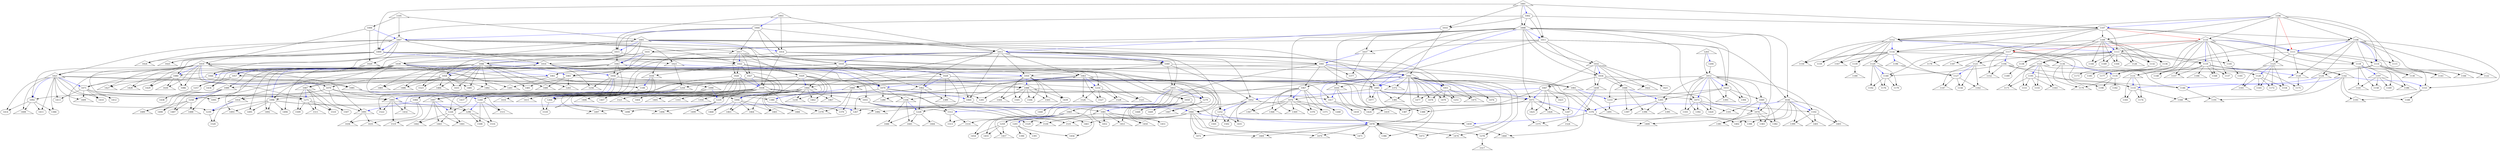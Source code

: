 digraph {
0 [label = 1001, shape = triangle];
1 [label = 1002, shape = ellipse];
2 [label = 1003, shape = triangle];
3 [label = 1004, shape = ellipse];
4 [label = 1005, shape = triangle];
5 [label = 1006, shape = ellipse];
6 [label = 1007, shape = triangle];
7 [label = 1008, shape = triangle];
8 [label = 1009, shape = ellipse];
9 [label = 1010, shape = ellipse];
10 [label = 1011, shape = ellipse];
11 [label = 1012, shape = triangle];
12 [label = 1013, shape = triangle];
13 [label = 1014, shape = ellipse];
14 [label = 1015, shape = ellipse];
15 [label = 1016, shape = triangle];
16 [label = 1017, shape = triangle];
17 [label = 1018, shape = ellipse];
18 [label = 1019, shape = triangle];
19 [label = 1020, shape = triangle];
20 [label = 1021, shape = triangle];
21 [label = 1022, shape = ellipse];
22 [label = 1023, shape = triangle];
23 [label = 1024, shape = triangle];
24 [label = 1025, shape = triangle];
25 [label = 1026, shape = ellipse];
26 [label = 1027, shape = ellipse];
27 [label = 1028, shape = ellipse];
28 [label = 1029, shape = ellipse];
29 [label = 1030, shape = triangle];
30 [label = 1031, shape = ellipse];
31 [label = 1032, shape = triangle];
32 [label = 1033, shape = ellipse];
33 [label = 1034, shape = ellipse];
34 [label = 1035, shape = triangle];
35 [label = 1036, shape = triangle];
36 [label = 1037, shape = triangle];
37 [label = 1038, shape = triangle];
38 [label = 1039, shape = triangle];
39 [label = 1040, shape = ellipse];
40 [label = 1041, shape = ellipse];
41 [label = 1042, shape = triangle];
42 [label = 1043, shape = triangle];
43 [label = 1044, shape = ellipse];
44 [label = 1045, shape = ellipse];
45 [label = 1046, shape = triangle];
46 [label = 1047, shape = ellipse];
47 [label = 1048, shape = triangle];
48 [label = 1049, shape = ellipse];
49 [label = 1050, shape = ellipse];
50 [label = 1051, shape = ellipse];
51 [label = 1052, shape = triangle];
52 [label = 1053, shape = triangle];
53 [label = 1054, shape = triangle];
54 [label = 1055, shape = ellipse];
55 [label = 1056, shape = ellipse];
56 [label = 1057, shape = ellipse];
57 [label = 1058, shape = ellipse];
58 [label = 1059, shape = ellipse];
59 [label = 1060, shape = ellipse];
60 [label = 1061, shape = ellipse];
61 [label = 1062, shape = triangle];
62 [label = 1063, shape = triangle];
63 [label = 1064, shape = triangle];
64 [label = 1065, shape = ellipse];
65 [label = 1066, shape = triangle];
66 [label = 1067, shape = ellipse];
67 [label = 1068, shape = triangle];
68 [label = 1069, shape = triangle];
69 [label = 1070, shape = ellipse];
70 [label = 1071, shape = ellipse];
71 [label = 1073, shape = ellipse];
72 [label = 1074, shape = triangle];
73 [label = 1075, shape = triangle];
74 [label = 1076, shape = triangle];
75 [label = 1077, shape = ellipse];
76 [label = 1078, shape = ellipse];
77 [label = 1079, shape = ellipse];
78 [label = 1080, shape = ellipse];
79 [label = 1081, shape = triangle];
80 [label = 1082, shape = triangle];
81 [label = 1083, shape = triangle];
82 [label = 1084, shape = ellipse];
83 [label = 1085, shape = triangle];
84 [label = 1086, shape = ellipse];
85 [label = 1087, shape = triangle];
86 [label = 1088, shape = triangle];
87 [label = 1089, shape = triangle];
88 [label = 1090, shape = triangle];
89 [label = 1091, shape = triangle];
90 [label = 1092, shape = ellipse];
91 [label = 1093, shape = triangle];
92 [label = 1094, shape = ellipse];
93 [label = 1095, shape = ellipse];
94 [label = 1096, shape = ellipse];
95 [label = 1097, shape = triangle];
96 [label = 1100, shape = ellipse];
97 [label = 1101, shape = triangle];
98 [label = 1102, shape = ellipse];
99 [label = 1103, shape = ellipse];
100 [label = 1104, shape = triangle];
101 [label = 1105, shape = triangle];
102 [label = 1106, shape = triangle];
103 [label = 1107, shape = ellipse];
104 [label = 1108, shape = triangle];
105 [label = 1109, shape = triangle];
106 [label = 1110, shape = triangle];
107 [label = 1111, shape = ellipse];
108 [label = 1112, shape = triangle];
109 [label = 1113, shape = ellipse];
110 [label = 1114, shape = ellipse];
111 [label = 1115, shape = ellipse];
112 [label = 1116, shape = ellipse];
113 [label = 1117, shape = ellipse];
114 [label = 1118, shape = ellipse];
115 [label = 1119, shape = ellipse];
116 [label = 1120, shape = triangle];
117 [label = 1121, shape = triangle];
118 [label = 1122, shape = triangle];
119 [label = 1123, shape = triangle];
120 [label = 1124, shape = triangle];
121 [label = 1125, shape = triangle];
122 [label = 1126, shape = triangle];
123 [label = 1127, shape = ellipse];
124 [label = 1128, shape = ellipse];
125 [label = 1129, shape = triangle];
126 [label = 1130, shape = triangle];
127 [label = 1131, shape = triangle];
128 [label = 1132, shape = ellipse];
129 [label = 1133, shape = ellipse];
130 [label = 1134, shape = triangle];
131 [label = 1135, shape = ellipse];
132 [label = 1136, shape = ellipse];
133 [label = 1137, shape = ellipse];
134 [label = 1138, shape = ellipse];
135 [label = 1139, shape = ellipse];
136 [label = 1140, shape = ellipse];
137 [label = 1141, shape = triangle];
138 [label = 1142, shape = triangle];
139 [label = 1143, shape = triangle];
140 [label = 1144, shape = ellipse];
141 [label = 1145, shape = ellipse];
142 [label = 1146, shape = ellipse];
143 [label = 1147, shape = triangle];
144 [label = 1148, shape = ellipse];
145 [label = 1149, shape = ellipse];
146 [label = 1150, shape = triangle];
147 [label = 1151, shape = ellipse];
148 [label = 1152, shape = triangle];
149 [label = 1153, shape = ellipse];
150 [label = 1154, shape = ellipse];
151 [label = 1155, shape = ellipse];
152 [label = 1156, shape = ellipse];
153 [label = 1157, shape = triangle];
154 [label = 1158, shape = ellipse];
155 [label = 1159, shape = ellipse];
156 [label = 1160, shape = triangle];
157 [label = 1161, shape = triangle];
158 [label = 1162, shape = triangle];
159 [label = 1163, shape = triangle];
160 [label = 1164, shape = ellipse];
161 [label = 1165, shape = ellipse];
162 [label = 1166, shape = triangle];
163 [label = 1167, shape = triangle];
164 [label = 1168, shape = ellipse];
165 [label = 1169, shape = ellipse];
166 [label = 1170, shape = triangle];
167 [label = 1171, shape = triangle];
168 [label = 1172, shape = ellipse];
169 [label = 1173, shape = ellipse];
170 [label = 1174, shape = ellipse];
171 [label = 1175, shape = ellipse];
172 [label = 1176, shape = ellipse];
173 [label = 1177, shape = ellipse];
174 [label = 1178, shape = triangle];
175 [label = 1179, shape = ellipse];
176 [label = 1180, shape = triangle];
177 [label = 1181, shape = ellipse];
178 [label = 1182, shape = ellipse];
179 [label = 1183, shape = ellipse];
180 [label = 1184, shape = triangle];
181 [label = 1185, shape = ellipse];
182 [label = 1186, shape = triangle];
183 [label = 1187, shape = triangle];
184 [label = 1188, shape = ellipse];
185 [label = 1189, shape = ellipse];
186 [label = 1190, shape = ellipse];
187 [label = 1191, shape = triangle];
188 [label = 1192, shape = ellipse];
189 [label = 1193, shape = triangle];
190 [label = 1194, shape = triangle];
191 [label = 1195, shape = ellipse];
192 [label = 1196, shape = triangle];
193 [label = 1197, shape = triangle];
194 [label = 1201, shape = ellipse];
195 [label = 1203, shape = triangle];
196 [label = 1204, shape = ellipse];
197 [label = 1205, shape = ellipse];
198 [label = 1216, shape = ellipse];
199 [label = 1226, shape = ellipse];
200 [label = 1228, shape = ellipse];
201 [label = 1229, shape = ellipse];
202 [label = 1230, shape = triangle];
203 [label = 1233, shape = ellipse];
204 [label = 1239, shape = ellipse];
205 [label = 1240, shape = ellipse];
206 [label = 1247, shape = ellipse];
207 [label = 1250, shape = triangle];
208 [label = 1251, shape = ellipse];
209 [label = 1252, shape = ellipse];
210 [label = 1256, shape = triangle];
211 [label = 1257, shape = ellipse];
212 [label = 1258, shape = ellipse];
213 [label = 1259, shape = ellipse];
214 [label = 1261, shape = triangle];
215 [label = 1264, shape = ellipse];
216 [label = 1265, shape = triangle];
217 [label = 1267, shape = ellipse];
218 [label = 1268, shape = ellipse];
219 [label = 1271, shape = ellipse];
220 [label = 1278, shape = ellipse];
221 [label = 1279, shape = ellipse];
222 [label = 1280, shape = triangle];
223 [label = 1281, shape = ellipse];
224 [label = 1296, shape = triangle];
225 [label = 1354, shape = triangle];
226 [label = 1355, shape = triangle];
227 [label = 1367, shape = triangle];
228 [label = 1368, shape = triangle];
229 [label = 1369, shape = triangle];
230 [label = 1370, shape = ellipse];
231 [label = 1371, shape = ellipse];
232 [label = 1372, shape = triangle];
233 [label = 1375, shape = triangle];
234 [label = 1376, shape = ellipse];
235 [label = 1377, shape = ellipse];
236 [label = 1378, shape = triangle];
237 [label = 1379, shape = ellipse];
238 [label = 1380, shape = ellipse];
239 [label = 1381, shape = triangle];
240 [label = 1382, shape = ellipse];
241 [label = 1383, shape = ellipse];
242 [label = 1384, shape = ellipse];
243 [label = 1385, shape = triangle];
244 [label = 1386, shape = ellipse];
245 [label = 1387, shape = ellipse];
246 [label = 1388, shape = ellipse];
247 [label = 1389, shape = triangle];
248 [label = 1390, shape = ellipse];
249 [label = 1391, shape = ellipse];
250 [label = 1392, shape = ellipse];
251 [label = 1393, shape = triangle];
252 [label = 1394, shape = ellipse];
253 [label = 1395, shape = triangle];
254 [label = 1396, shape = triangle];
255 [label = 1397, shape = ellipse];
256 [label = 1398, shape = ellipse];
257 [label = 1399, shape = triangle];
258 [label = 1400, shape = triangle];
259 [label = 1401, shape = triangle];
260 [label = 1402, shape = ellipse];
261 [label = 1403, shape = triangle];
262 [label = 1404, shape = ellipse];
263 [label = 1405, shape = triangle];
264 [label = 1406, shape = triangle];
265 [label = 1407, shape = ellipse];
266 [label = 1408, shape = triangle];
267 [label = 1409, shape = triangle];
268 [label = 1410, shape = ellipse];
269 [label = 1411, shape = ellipse];
270 [label = 1412, shape = ellipse];
271 [label = 1413, shape = ellipse];
272 [label = 1414, shape = ellipse];
273 [label = 1415, shape = triangle];
274 [label = 1416, shape = triangle];
275 [label = 1417, shape = ellipse];
276 [label = 1418, shape = ellipse];
277 [label = 1419, shape = triangle];
278 [label = 1420, shape = ellipse];
279 [label = 1421, shape = ellipse];
280 [label = 1422, shape = triangle];
281 [label = 1423, shape = ellipse];
282 [label = 1424, shape = ellipse];
283 [label = 1425, shape = ellipse];
284 [label = 1426, shape = triangle];
285 [label = 1427, shape = triangle];
286 [label = 1428, shape = triangle];
287 [label = 1429, shape = ellipse];
288 [label = 1430, shape = triangle];
289 [label = 1431, shape = ellipse];
290 [label = 1432, shape = triangle];
291 [label = 1433, shape = ellipse];
292 [label = 1434, shape = ellipse];
293 [label = 1435, shape = triangle];
294 [label = 1436, shape = triangle];
295 [label = 1437, shape = ellipse];
296 [label = 1438, shape = ellipse];
297 [label = 1439, shape = ellipse];
298 [label = 1440, shape = ellipse];
299 [label = 1441, shape = triangle];
300 [label = 1442, shape = triangle];
301 [label = 1443, shape = triangle];
302 [label = 1444, shape = triangle];
303 [label = 1445, shape = triangle];
304 [label = 1446, shape = triangle];
305 [label = 1447, shape = triangle];
306 [label = 1448, shape = ellipse];
307 [label = 1449, shape = ellipse];
308 [label = 1450, shape = triangle];
309 [label = 1451, shape = ellipse];
310 [label = 1452, shape = ellipse];
311 [label = 1453, shape = triangle];
312 [label = 1454, shape = ellipse];
313 [label = 1455, shape = ellipse];
314 [label = 1456, shape = ellipse];
315 [label = 1457, shape = triangle];
316 [label = 1458, shape = triangle];
317 [label = 1459, shape = ellipse];
318 [label = 1460, shape = triangle];
319 [label = 1461, shape = ellipse];
320 [label = 1462, shape = ellipse];
321 [label = 1463, shape = triangle];
322 [label = 1464, shape = triangle];
323 [label = 1465, shape = triangle];
324 [label = 1466, shape = triangle];
325 [label = 1467, shape = triangle];
326 [label = 1468, shape = ellipse];
327 [label = 1469, shape = triangle];
328 [label = 1470, shape = triangle];
329 [label = 1471, shape = ellipse];
330 [label = 1472, shape = ellipse];
331 [label = 1473, shape = ellipse];
332 [label = 1474, shape = triangle];
333 [label = 1475, shape = triangle];
334 [label = 1476, shape = ellipse];
335 [label = 1477, shape = ellipse];
336 [label = 1478, shape = ellipse];
337 [label = 1479, shape = ellipse];
338 [label = 1480, shape = triangle];
339 [label = 1481, shape = ellipse];
340 [label = 1482, shape = triangle];
341 [label = 1483, shape = triangle];
342 [label = 1484, shape = triangle];
343 [label = 1485, shape = ellipse];
344 [label = 1486, shape = triangle];
345 [label = 1487, shape = ellipse];
346 [label = 1488, shape = triangle];
347 [label = 1489, shape = triangle];
348 [label = 1490, shape = ellipse];
349 [label = 1491, shape = triangle];
350 [label = 1492, shape = triangle];
351 [label = 1493, shape = triangle];
352 [label = 1494, shape = ellipse];
353 [label = 1495, shape = ellipse];
354 [label = 1496, shape = triangle];
355 [label = 1497, shape = triangle];
356 [label = 1498, shape = ellipse];
357 [label = 1499, shape = triangle];
358 [label = 1501, shape = ellipse];
359 [label = 1502, shape = ellipse];
360 [label = 1503, shape = triangle];
361 [label = 1504, shape = triangle];
362 [label = 1505, shape = ellipse];
363 [label = 1506, shape = ellipse];
364 [label = 1507, shape = ellipse];
365 [label = 1508, shape = ellipse];
366 [label = 1509, shape = ellipse];
367 [label = 1510, shape = ellipse];
368 [label = 1511, shape = triangle];
369 [label = 1512, shape = ellipse];
370 [label = 1513, shape = ellipse];
371 [label = 1514, shape = triangle];
372 [label = 1515, shape = triangle];
373 [label = 1516, shape = ellipse];
374 [label = 1517, shape = triangle];
375 [label = 1518, shape = ellipse];
376 [label = 1519, shape = triangle];
377 [label = 1520, shape = ellipse];
378 [label = 1521, shape = triangle];
379 [label = 1522, shape = ellipse];
380 [label = 1523, shape = ellipse];
381 [label = 1524, shape = triangle];
382 [label = 1525, shape = triangle];
383 [label = 1526, shape = triangle];
384 [label = 1527, shape = ellipse];
385 [label = 1528, shape = triangle];
386 [label = 1529, shape = ellipse];
387 [label = 1530, shape = triangle];
388 [label = 1531, shape = triangle];
0->1[color = blue];
0->7;
0->8;
0->9;
0->10;
0->103;
1->7;
1->8;
1->9;
1->10;
1->103;
2->3[color = blue];
2->12;
2->13;
2->14;
3->6[color = blue];
3->12;
3->13;
3->14;
3->15;
3->16;
3->17;
4->13[color = blue];
4->14[color = blue];
4->37;
4->38;
4->39;
4->40;
4->42;
4->43;
4->44;
4->45;
5->6[color = blue];
5->18;
5->19;
6->8[color = blue];
6->15;
6->16;
6->17;
6->18;
6->19;
6->20;
6->21;
6->22;
6->23;
6->24;
7->10[color = blue];
7->30;
7->31;
7->32;
7->33;
7->34;
7->35;
7->36;
7->44[color = blue];
7->71;
7->72;
7->73;
7->74;
7->75;
7->76;
8->15[color = blue];
8->20;
8->21;
8->22;
8->23;
8->24;
8->77;
8->78;
9->12[color = blue];
9->41;
10->30;
10->31;
10->32;
10->33;
10->34;
10->35;
10->36;
11->32[color = blue];
11->48;
11->71[color = blue];
11->97;
11->98;
11->99;
11->197;
11->203;
11->250;
11->251;
11->252;
11->278;
12->17[color = blue];
12->39[color = blue];
12->41;
12->49;
12->50;
12->51;
12->52;
12->59;
12->60;
12->61;
12->62;
12->63;
12->64;
12->65;
12->205;
13->37;
13->38;
13->39;
13->40;
14->42;
14->43;
14->44;
14->45;
15->43[color = blue];
15->55[color = blue];
15->69;
15->70;
15->77;
15->78;
15->198;
15->209;
15->210;
16->21[color = blue];
16->25;
16->26;
16->27;
16->28;
16->29;
17->59;
17->60;
17->61;
17->62;
17->63;
17->64;
17->65;
18->69[color = blue];
18->78[color = blue];
18->83;
18->84;
18->89;
18->90;
18->91;
18->92;
18->93;
18->285;
18->286;
18->287;
18->288;
19->56[color = blue];
19->96;
19->211;
19->292;
20->70[color = blue];
20->90[color = blue];
20->219;
20->238;
20->242;
20->266;
20->267;
20->268;
20->269;
20->270;
20->271;
20->272;
21->25;
21->26;
21->27;
21->28;
21->29;
22->49[color = blue];
22->207;
25->37[color = blue];
25->54;
25->199;
25->262;
25->263;
25->264;
25->265;
25->378;
26->37[color = blue];
26->53;
26->225;
26->226;
27->61[color = blue];
27->73[color = blue];
27->82;
27->200;
27->245;
27->246;
27->247;
28->63[color = blue];
28->201;
28->202;
28->215;
28->320;
28->325;
29->96[color = blue];
29->273;
29->274;
30->42[color = blue];
30->55;
30->56;
30->57;
30->58;
31->33[color = blue];
31->46;
31->47;
31->279;
31->280;
31->316;
32->48;
32->197;
32->203;
32->251;
32->252;
33->46;
33->47;
33->279;
33->280;
33->316;
34->275[color = blue];
34->276;
34->277;
35->98[color = blue];
35->234[color = blue];
35->256;
35->257;
35->258;
35->259;
35->260;
35->261;
36->40[color = blue];
36->235;
37->53;
37->54;
37->59[color = blue];
37->79;
37->80;
37->199;
37->225;
37->226;
37->262;
37->263;
37->264;
37->265;
37->378;
38->60[color = blue];
38->85;
38->86;
38->87;
38->88;
38->94[color = blue];
38->204;
38->214;
38->224;
38->350;
38->351;
38->352;
38->353;
38->369;
39->49;
39->50;
39->51;
39->52;
39->205;
40->41[color = blue];
40->66;
40->67;
40->68;
40->232;
40->234;
40->235;
41->44[color = blue];
41->50[color = blue];
41->66;
41->67;
41->68;
41->76[color = blue];
41->208;
41->220;
41->232;
41->234;
41->243;
41->244;
41->331;
41->332;
41->333;
41->334;
41->335;
41->336;
41->337;
42->55;
42->56;
42->57;
42->58;
42->77[color = blue];
42->94;
42->95;
43->69;
43->70;
44->71;
44->72;
44->73;
44->74;
44->75;
44->76;
44->243;
45->57[color = blue];
45->64[color = blue];
45->81;
45->212;
45->216;
45->291;
45->338;
45->339;
45->340;
45->341;
45->342;
45->343;
45->344;
45->380;
46->51[color = blue];
46->73[color = blue];
46->206;
46->281;
46->282;
46->283;
46->284;
47->197[color = blue];
47->254;
47->255;
48->72[color = blue];
48->239;
48->240;
48->241;
49->86[color = blue];
49->207;
49->275;
49->297;
49->360;
49->361;
49->362;
49->363;
50->208;
50->333;
50->334;
50->335;
50->336;
50->337;
51->209[color = blue];
51->282;
51->289;
51->358;
51->359;
52->221[color = blue];
52->305;
52->306;
52->369[color = blue];
52->370;
52->371;
53->204[color = blue];
53->377;
54->65[color = blue];
54->319;
54->386;
54->387;
54->388;
55->91[color = blue];
55->198;
55->209;
55->210;
55->290;
55->379;
56->96;
56->211;
56->292;
57->212;
57->291;
57->340;
57->341;
57->342;
57->343;
57->344;
57->380;
58->79[color = blue];
58->213;
58->308;
58->309;
58->310;
58->311;
58->317;
59->79;
59->80;
60->85;
60->86;
60->87;
60->88;
60->214;
61->82;
61->200;
61->247;
62->77[color = blue];
62->100;
62->198[color = blue];
62->221;
62->222;
62->223;
62->382;
62->383;
62->384;
62->385;
63->92[color = blue];
63->201;
63->202;
63->215;
63->320;
63->321;
63->322;
63->323;
63->324;
63->325;
63->326;
64->81;
64->216;
64->338;
64->339;
65->76[color = blue];
65->319;
65->327;
65->328;
65->329;
65->330;
65->386;
65->387;
65->388;
66->74[color = blue];
66->217;
66->218;
66->227;
66->228;
66->229;
66->230;
66->231;
67->236;
67->237;
67->238[color = blue];
68->194[color = blue];
68->213[color = blue];
68->312;
68->313;
68->314;
68->315;
69->89;
69->90;
69->91;
69->92;
69->93;
70->219;
70->238;
70->267;
70->268;
70->270;
70->271;
71->97;
71->98;
71->99;
71->250;
71->278;
72->239;
72->240;
72->241;
73->206;
73->233;
73->234[color = blue];
73->245;
73->246;
73->283;
73->284;
74->217;
74->218;
74->227;
74->228;
74->229;
74->230;
74->231;
76->220;
76->244;
76->327;
76->328;
76->329;
76->330;
76->331;
76->332;
77->94;
77->95;
77->100;
77->221;
77->222;
77->223;
78->83;
78->84;
78->285;
78->286;
78->287;
78->288;
79->213;
79->308;
79->309;
79->310;
79->311;
79->317;
81->203[color = blue];
81->349;
82->89[color = blue];
82->293;
82->294;
83->205[color = blue];
83->372;
85->219[color = blue];
85->364;
85->366;
85->367;
85->368;
86->275;
86->297;
86->360;
86->361;
86->362;
86->363;
87->212[color = blue];
87->345;
87->346;
87->347;
87->348;
88->201[color = blue];
88->354;
88->355;
88->356;
89->293;
89->294;
90->242;
90->266;
90->269;
90->272;
91->217[color = blue];
91->290;
91->376;
91->379;
92->321;
92->322;
92->323;
92->324;
92->326;
94->204;
94->224;
94->350;
94->351;
94->352;
94->353;
94->369;
95->199[color = blue];
95->299;
95->300;
95->301;
96->273;
96->274;
98->257;
98->259;
98->261;
100->200[color = blue];
100->303;
100->304;
101->4;
101->5;
101->6;
102->103[color = blue];
102->104;
102->105;
102->106;
102->107[color = red];
102->108;
102->110;
102->111;
102->121;
103->104;
103->105;
103->106[color = red];
103->107;
103->108;
103->109;
103->112;
103->113;
104->107[color = blue];
104->110[color = blue];
104->116;
104->118;
104->120;
104->126;
104->131;
104->139;
104->149;
104->162;
105->109[color = blue];
105->117;
105->119;
105->122;
105->128;
105->132;
105->134;
105->140;
105->145;
105->160;
106->107[color = blue];
106->109;
106->112;
106->113[color = red];
106->114;
106->115[color = blue];
106->127;
106->133;
106->138;
106->141;
106->144;
106->153;
106->164;
107->110;
107->111;
107->114;
107->116;
107->121;
107->127;
108->109[color = blue];
108->112[color = blue];
108->115;
108->125;
108->130;
108->135;
108->146;
108->155;
108->163;
109->115;
109->117;
109->119;
109->122;
109->128;
109->132;
109->134;
109->140;
109->145;
109->160;
110->118;
110->120;
110->126;
110->131;
110->139;
110->149;
110->162;
112->123;
112->125;
112->130;
112->135;
112->146;
112->155;
112->163;
112->192[color = blue];
113->124;
113->129;
113->136;
113->141;
113->148;
113->174;
113->183;
113->190[color = blue];
114->137;
114->154;
114->165;
114->182;
114->193[color = blue];
115->116[color = blue];
115->133;
115->138;
115->144;
115->153;
115->164;
115->171;
115->180;
116->171;
117->123[color = blue];
117->143;
117->152;
117->158;
119->142;
119->147;
119->151;
119->159;
119->167;
119->191[color = blue];
120->129[color = blue];
120->156;
121->124[color = blue];
121->150;
121->157;
121->161;
121->168;
123->143;
123->152;
123->158;
124->150;
124->157;
124->161;
124->168;
125->136[color = blue];
125->172;
125->175;
125->188;
127->129[color = blue];
127->170;
127->179;
128->169;
129->156;
129->170;
129->179;
130->131[color = blue];
130->166;
130->186;
131->166;
131->178;
131->186;
132->173;
132->181;
134->185;
135->176;
136->172;
136->175;
136->188;
138->142[color = blue];
138->149[color = blue];
138->184;
138->187;
138->189;
141->177;
142->187;
149->184;
149->189;
190->124;
190->129;
190->136;
190->148;
191->142;
191->147;
191->151;
191->159;
191->167;
192->123;
193->137;
193->154;
193->165;
193->182;
194->248;
194->249;
194->314;
195->11;
195->196[color = blue];
196->11;
197->253;
197->254;
197->255;
198->382;
198->383;
198->384;
198->385;
199->299;
199->300;
199->301;
200->302;
200->303;
200->304;
201->354;
201->355;
201->356;
201->357;
203->349;
204->377;
205->224[color = blue];
205->365;
205->372;
205->373;
206->381;
207->215[color = blue];
207->295;
207->375;
209->289;
209->358;
209->359;
211->296;
212->345;
212->346;
212->347;
212->348;
213->312;
213->313;
213->315;
215->375;
217->376;
219->364;
219->366;
219->367;
219->368;
220->374;
221->305;
221->306;
221->307;
224->365;
224->373;
234->233;
234->256;
234->258;
234->260;
238->236;
238->237;
275->276;
275->277;
297->298;
316->317[color = blue];
316->318;
317->318;
369->370;
369->371;
}
